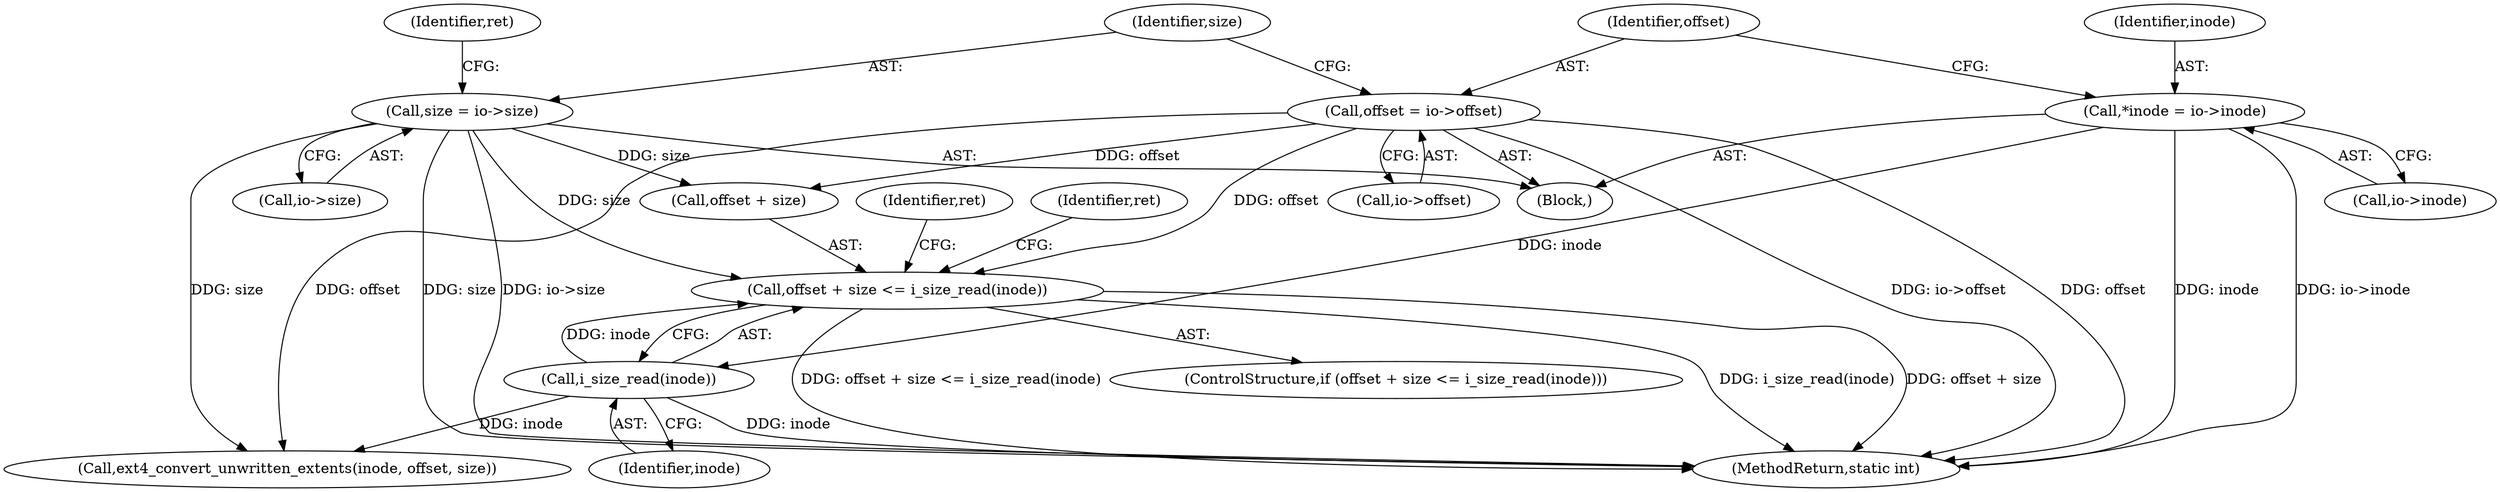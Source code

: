 digraph "1_linux_744692dc059845b2a3022119871846e74d4f6e11_4@API" {
"1000159" [label="(Call,offset + size <= i_size_read(inode))"];
"1000111" [label="(Call,offset = io->offset)"];
"1000117" [label="(Call,size = io->size)"];
"1000163" [label="(Call,i_size_read(inode))"];
"1000105" [label="(Call,*inode = io->inode)"];
"1000173" [label="(Identifier,ret)"];
"1000103" [label="(Block,)"];
"1000106" [label="(Identifier,inode)"];
"1000159" [label="(Call,offset + size <= i_size_read(inode))"];
"1000185" [label="(MethodReturn,static int)"];
"1000117" [label="(Call,size = io->size)"];
"1000118" [label="(Identifier,size)"];
"1000164" [label="(Identifier,inode)"];
"1000112" [label="(Identifier,offset)"];
"1000111" [label="(Call,offset = io->offset)"];
"1000158" [label="(ControlStructure,if (offset + size <= i_size_read(inode)))"];
"1000113" [label="(Call,io->offset)"];
"1000166" [label="(Identifier,ret)"];
"1000167" [label="(Call,ext4_convert_unwritten_extents(inode, offset, size))"];
"1000119" [label="(Call,io->size)"];
"1000124" [label="(Identifier,ret)"];
"1000163" [label="(Call,i_size_read(inode))"];
"1000107" [label="(Call,io->inode)"];
"1000105" [label="(Call,*inode = io->inode)"];
"1000160" [label="(Call,offset + size)"];
"1000159" -> "1000158"  [label="AST: "];
"1000159" -> "1000163"  [label="CFG: "];
"1000160" -> "1000159"  [label="AST: "];
"1000163" -> "1000159"  [label="AST: "];
"1000166" -> "1000159"  [label="CFG: "];
"1000173" -> "1000159"  [label="CFG: "];
"1000159" -> "1000185"  [label="DDG: offset + size"];
"1000159" -> "1000185"  [label="DDG: offset + size <= i_size_read(inode)"];
"1000159" -> "1000185"  [label="DDG: i_size_read(inode)"];
"1000111" -> "1000159"  [label="DDG: offset"];
"1000117" -> "1000159"  [label="DDG: size"];
"1000163" -> "1000159"  [label="DDG: inode"];
"1000111" -> "1000103"  [label="AST: "];
"1000111" -> "1000113"  [label="CFG: "];
"1000112" -> "1000111"  [label="AST: "];
"1000113" -> "1000111"  [label="AST: "];
"1000118" -> "1000111"  [label="CFG: "];
"1000111" -> "1000185"  [label="DDG: offset"];
"1000111" -> "1000185"  [label="DDG: io->offset"];
"1000111" -> "1000160"  [label="DDG: offset"];
"1000111" -> "1000167"  [label="DDG: offset"];
"1000117" -> "1000103"  [label="AST: "];
"1000117" -> "1000119"  [label="CFG: "];
"1000118" -> "1000117"  [label="AST: "];
"1000119" -> "1000117"  [label="AST: "];
"1000124" -> "1000117"  [label="CFG: "];
"1000117" -> "1000185"  [label="DDG: size"];
"1000117" -> "1000185"  [label="DDG: io->size"];
"1000117" -> "1000160"  [label="DDG: size"];
"1000117" -> "1000167"  [label="DDG: size"];
"1000163" -> "1000164"  [label="CFG: "];
"1000164" -> "1000163"  [label="AST: "];
"1000163" -> "1000185"  [label="DDG: inode"];
"1000105" -> "1000163"  [label="DDG: inode"];
"1000163" -> "1000167"  [label="DDG: inode"];
"1000105" -> "1000103"  [label="AST: "];
"1000105" -> "1000107"  [label="CFG: "];
"1000106" -> "1000105"  [label="AST: "];
"1000107" -> "1000105"  [label="AST: "];
"1000112" -> "1000105"  [label="CFG: "];
"1000105" -> "1000185"  [label="DDG: io->inode"];
"1000105" -> "1000185"  [label="DDG: inode"];
}
